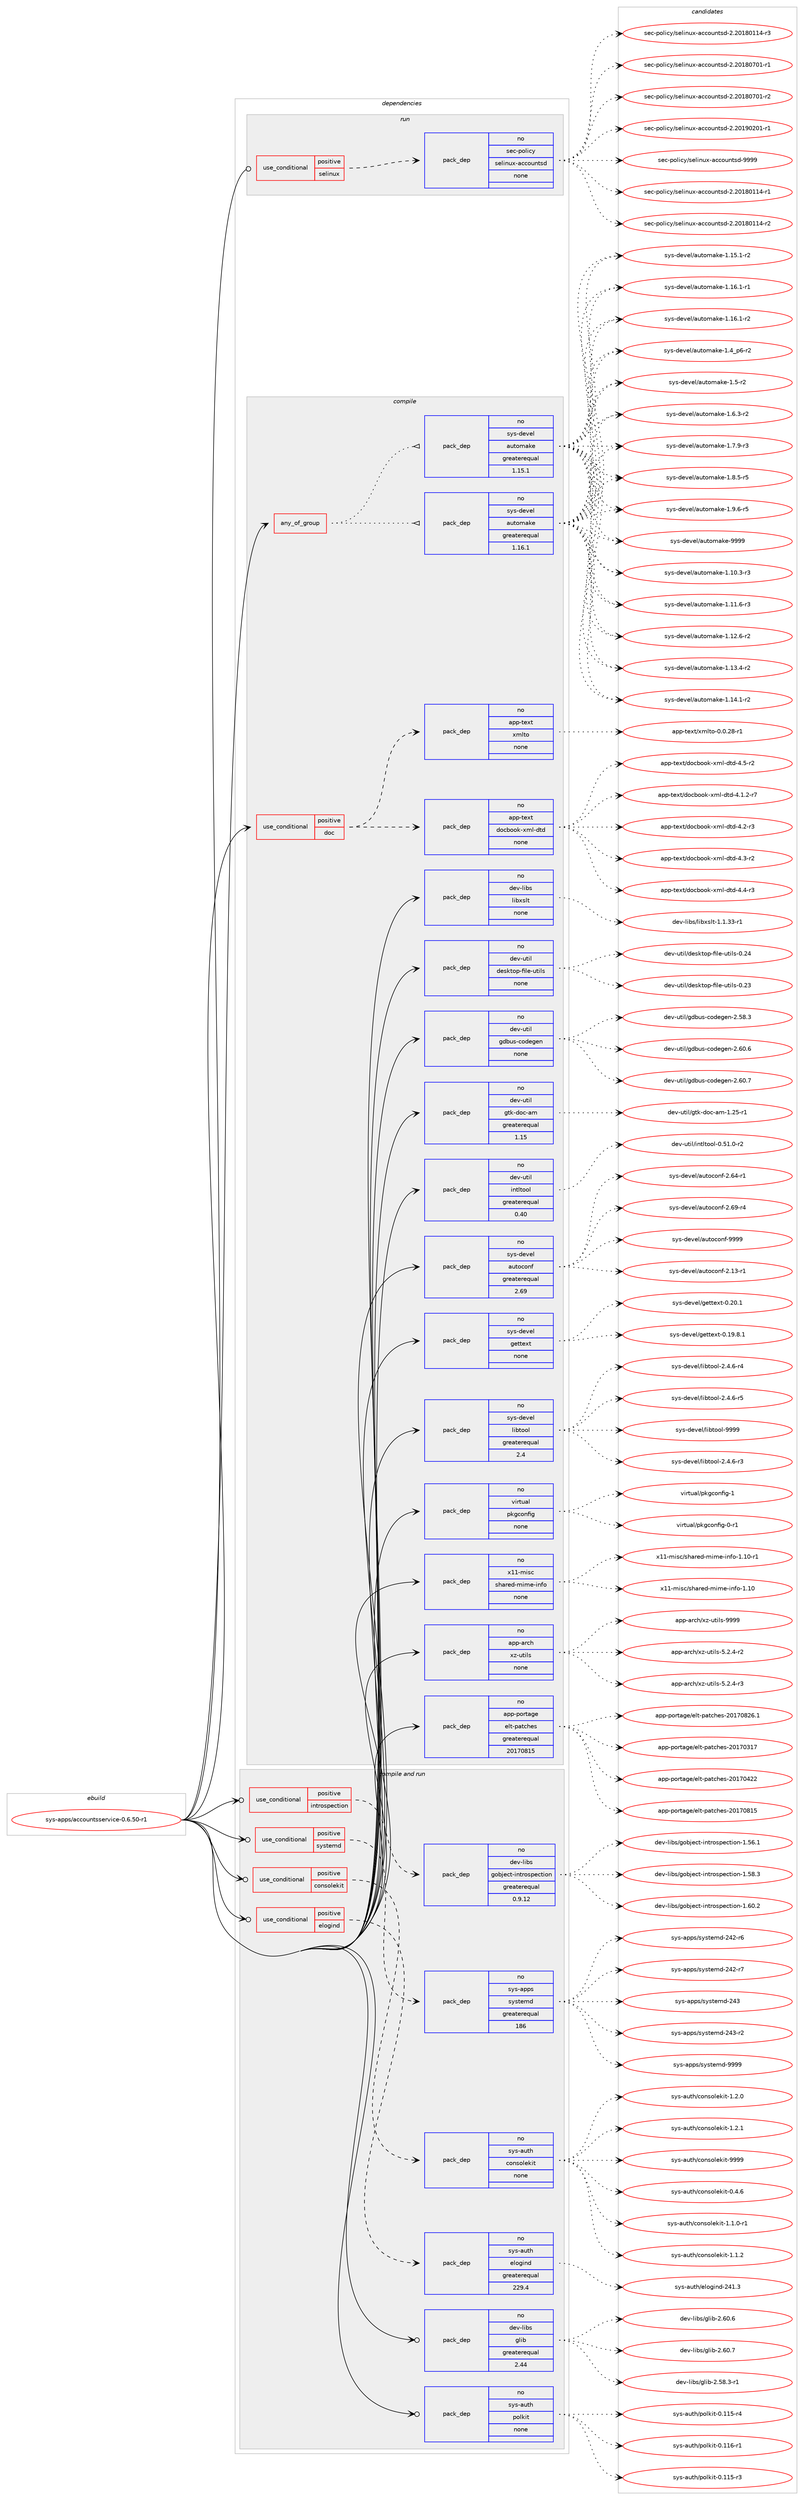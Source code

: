 digraph prolog {

# *************
# Graph options
# *************

newrank=true;
concentrate=true;
compound=true;
graph [rankdir=LR,fontname=Helvetica,fontsize=10,ranksep=1.5];#, ranksep=2.5, nodesep=0.2];
edge  [arrowhead=vee];
node  [fontname=Helvetica,fontsize=10];

# **********
# The ebuild
# **********

subgraph cluster_leftcol {
color=gray;
rank=same;
label=<<i>ebuild</i>>;
id [label="sys-apps/accountsservice-0.6.50-r1", color=red, width=4, href="../sys-apps/accountsservice-0.6.50-r1.svg"];
}

# ****************
# The dependencies
# ****************

subgraph cluster_midcol {
color=gray;
label=<<i>dependencies</i>>;
subgraph cluster_compile {
fillcolor="#eeeeee";
style=filled;
label=<<i>compile</i>>;
subgraph any14790 {
dependency873527 [label=<<TABLE BORDER="0" CELLBORDER="1" CELLSPACING="0" CELLPADDING="4"><TR><TD CELLPADDING="10">any_of_group</TD></TR></TABLE>>, shape=none, color=red];subgraph pack647975 {
dependency873528 [label=<<TABLE BORDER="0" CELLBORDER="1" CELLSPACING="0" CELLPADDING="4" WIDTH="220"><TR><TD ROWSPAN="6" CELLPADDING="30">pack_dep</TD></TR><TR><TD WIDTH="110">no</TD></TR><TR><TD>sys-devel</TD></TR><TR><TD>automake</TD></TR><TR><TD>greaterequal</TD></TR><TR><TD>1.16.1</TD></TR></TABLE>>, shape=none, color=blue];
}
dependency873527:e -> dependency873528:w [weight=20,style="dotted",arrowhead="oinv"];
subgraph pack647976 {
dependency873529 [label=<<TABLE BORDER="0" CELLBORDER="1" CELLSPACING="0" CELLPADDING="4" WIDTH="220"><TR><TD ROWSPAN="6" CELLPADDING="30">pack_dep</TD></TR><TR><TD WIDTH="110">no</TD></TR><TR><TD>sys-devel</TD></TR><TR><TD>automake</TD></TR><TR><TD>greaterequal</TD></TR><TR><TD>1.15.1</TD></TR></TABLE>>, shape=none, color=blue];
}
dependency873527:e -> dependency873529:w [weight=20,style="dotted",arrowhead="oinv"];
}
id:e -> dependency873527:w [weight=20,style="solid",arrowhead="vee"];
subgraph cond210250 {
dependency873530 [label=<<TABLE BORDER="0" CELLBORDER="1" CELLSPACING="0" CELLPADDING="4"><TR><TD ROWSPAN="3" CELLPADDING="10">use_conditional</TD></TR><TR><TD>positive</TD></TR><TR><TD>doc</TD></TR></TABLE>>, shape=none, color=red];
subgraph pack647977 {
dependency873531 [label=<<TABLE BORDER="0" CELLBORDER="1" CELLSPACING="0" CELLPADDING="4" WIDTH="220"><TR><TD ROWSPAN="6" CELLPADDING="30">pack_dep</TD></TR><TR><TD WIDTH="110">no</TD></TR><TR><TD>app-text</TD></TR><TR><TD>docbook-xml-dtd</TD></TR><TR><TD>none</TD></TR><TR><TD></TD></TR></TABLE>>, shape=none, color=blue];
}
dependency873530:e -> dependency873531:w [weight=20,style="dashed",arrowhead="vee"];
subgraph pack647978 {
dependency873532 [label=<<TABLE BORDER="0" CELLBORDER="1" CELLSPACING="0" CELLPADDING="4" WIDTH="220"><TR><TD ROWSPAN="6" CELLPADDING="30">pack_dep</TD></TR><TR><TD WIDTH="110">no</TD></TR><TR><TD>app-text</TD></TR><TR><TD>xmlto</TD></TR><TR><TD>none</TD></TR><TR><TD></TD></TR></TABLE>>, shape=none, color=blue];
}
dependency873530:e -> dependency873532:w [weight=20,style="dashed",arrowhead="vee"];
}
id:e -> dependency873530:w [weight=20,style="solid",arrowhead="vee"];
subgraph pack647979 {
dependency873533 [label=<<TABLE BORDER="0" CELLBORDER="1" CELLSPACING="0" CELLPADDING="4" WIDTH="220"><TR><TD ROWSPAN="6" CELLPADDING="30">pack_dep</TD></TR><TR><TD WIDTH="110">no</TD></TR><TR><TD>app-arch</TD></TR><TR><TD>xz-utils</TD></TR><TR><TD>none</TD></TR><TR><TD></TD></TR></TABLE>>, shape=none, color=blue];
}
id:e -> dependency873533:w [weight=20,style="solid",arrowhead="vee"];
subgraph pack647980 {
dependency873534 [label=<<TABLE BORDER="0" CELLBORDER="1" CELLSPACING="0" CELLPADDING="4" WIDTH="220"><TR><TD ROWSPAN="6" CELLPADDING="30">pack_dep</TD></TR><TR><TD WIDTH="110">no</TD></TR><TR><TD>app-portage</TD></TR><TR><TD>elt-patches</TD></TR><TR><TD>greaterequal</TD></TR><TR><TD>20170815</TD></TR></TABLE>>, shape=none, color=blue];
}
id:e -> dependency873534:w [weight=20,style="solid",arrowhead="vee"];
subgraph pack647981 {
dependency873535 [label=<<TABLE BORDER="0" CELLBORDER="1" CELLSPACING="0" CELLPADDING="4" WIDTH="220"><TR><TD ROWSPAN="6" CELLPADDING="30">pack_dep</TD></TR><TR><TD WIDTH="110">no</TD></TR><TR><TD>dev-libs</TD></TR><TR><TD>libxslt</TD></TR><TR><TD>none</TD></TR><TR><TD></TD></TR></TABLE>>, shape=none, color=blue];
}
id:e -> dependency873535:w [weight=20,style="solid",arrowhead="vee"];
subgraph pack647982 {
dependency873536 [label=<<TABLE BORDER="0" CELLBORDER="1" CELLSPACING="0" CELLPADDING="4" WIDTH="220"><TR><TD ROWSPAN="6" CELLPADDING="30">pack_dep</TD></TR><TR><TD WIDTH="110">no</TD></TR><TR><TD>dev-util</TD></TR><TR><TD>desktop-file-utils</TD></TR><TR><TD>none</TD></TR><TR><TD></TD></TR></TABLE>>, shape=none, color=blue];
}
id:e -> dependency873536:w [weight=20,style="solid",arrowhead="vee"];
subgraph pack647983 {
dependency873537 [label=<<TABLE BORDER="0" CELLBORDER="1" CELLSPACING="0" CELLPADDING="4" WIDTH="220"><TR><TD ROWSPAN="6" CELLPADDING="30">pack_dep</TD></TR><TR><TD WIDTH="110">no</TD></TR><TR><TD>dev-util</TD></TR><TR><TD>gdbus-codegen</TD></TR><TR><TD>none</TD></TR><TR><TD></TD></TR></TABLE>>, shape=none, color=blue];
}
id:e -> dependency873537:w [weight=20,style="solid",arrowhead="vee"];
subgraph pack647984 {
dependency873538 [label=<<TABLE BORDER="0" CELLBORDER="1" CELLSPACING="0" CELLPADDING="4" WIDTH="220"><TR><TD ROWSPAN="6" CELLPADDING="30">pack_dep</TD></TR><TR><TD WIDTH="110">no</TD></TR><TR><TD>dev-util</TD></TR><TR><TD>gtk-doc-am</TD></TR><TR><TD>greaterequal</TD></TR><TR><TD>1.15</TD></TR></TABLE>>, shape=none, color=blue];
}
id:e -> dependency873538:w [weight=20,style="solid",arrowhead="vee"];
subgraph pack647985 {
dependency873539 [label=<<TABLE BORDER="0" CELLBORDER="1" CELLSPACING="0" CELLPADDING="4" WIDTH="220"><TR><TD ROWSPAN="6" CELLPADDING="30">pack_dep</TD></TR><TR><TD WIDTH="110">no</TD></TR><TR><TD>dev-util</TD></TR><TR><TD>intltool</TD></TR><TR><TD>greaterequal</TD></TR><TR><TD>0.40</TD></TR></TABLE>>, shape=none, color=blue];
}
id:e -> dependency873539:w [weight=20,style="solid",arrowhead="vee"];
subgraph pack647986 {
dependency873540 [label=<<TABLE BORDER="0" CELLBORDER="1" CELLSPACING="0" CELLPADDING="4" WIDTH="220"><TR><TD ROWSPAN="6" CELLPADDING="30">pack_dep</TD></TR><TR><TD WIDTH="110">no</TD></TR><TR><TD>sys-devel</TD></TR><TR><TD>autoconf</TD></TR><TR><TD>greaterequal</TD></TR><TR><TD>2.69</TD></TR></TABLE>>, shape=none, color=blue];
}
id:e -> dependency873540:w [weight=20,style="solid",arrowhead="vee"];
subgraph pack647987 {
dependency873541 [label=<<TABLE BORDER="0" CELLBORDER="1" CELLSPACING="0" CELLPADDING="4" WIDTH="220"><TR><TD ROWSPAN="6" CELLPADDING="30">pack_dep</TD></TR><TR><TD WIDTH="110">no</TD></TR><TR><TD>sys-devel</TD></TR><TR><TD>gettext</TD></TR><TR><TD>none</TD></TR><TR><TD></TD></TR></TABLE>>, shape=none, color=blue];
}
id:e -> dependency873541:w [weight=20,style="solid",arrowhead="vee"];
subgraph pack647988 {
dependency873542 [label=<<TABLE BORDER="0" CELLBORDER="1" CELLSPACING="0" CELLPADDING="4" WIDTH="220"><TR><TD ROWSPAN="6" CELLPADDING="30">pack_dep</TD></TR><TR><TD WIDTH="110">no</TD></TR><TR><TD>sys-devel</TD></TR><TR><TD>libtool</TD></TR><TR><TD>greaterequal</TD></TR><TR><TD>2.4</TD></TR></TABLE>>, shape=none, color=blue];
}
id:e -> dependency873542:w [weight=20,style="solid",arrowhead="vee"];
subgraph pack647989 {
dependency873543 [label=<<TABLE BORDER="0" CELLBORDER="1" CELLSPACING="0" CELLPADDING="4" WIDTH="220"><TR><TD ROWSPAN="6" CELLPADDING="30">pack_dep</TD></TR><TR><TD WIDTH="110">no</TD></TR><TR><TD>virtual</TD></TR><TR><TD>pkgconfig</TD></TR><TR><TD>none</TD></TR><TR><TD></TD></TR></TABLE>>, shape=none, color=blue];
}
id:e -> dependency873543:w [weight=20,style="solid",arrowhead="vee"];
subgraph pack647990 {
dependency873544 [label=<<TABLE BORDER="0" CELLBORDER="1" CELLSPACING="0" CELLPADDING="4" WIDTH="220"><TR><TD ROWSPAN="6" CELLPADDING="30">pack_dep</TD></TR><TR><TD WIDTH="110">no</TD></TR><TR><TD>x11-misc</TD></TR><TR><TD>shared-mime-info</TD></TR><TR><TD>none</TD></TR><TR><TD></TD></TR></TABLE>>, shape=none, color=blue];
}
id:e -> dependency873544:w [weight=20,style="solid",arrowhead="vee"];
}
subgraph cluster_compileandrun {
fillcolor="#eeeeee";
style=filled;
label=<<i>compile and run</i>>;
subgraph cond210251 {
dependency873545 [label=<<TABLE BORDER="0" CELLBORDER="1" CELLSPACING="0" CELLPADDING="4"><TR><TD ROWSPAN="3" CELLPADDING="10">use_conditional</TD></TR><TR><TD>positive</TD></TR><TR><TD>consolekit</TD></TR></TABLE>>, shape=none, color=red];
subgraph pack647991 {
dependency873546 [label=<<TABLE BORDER="0" CELLBORDER="1" CELLSPACING="0" CELLPADDING="4" WIDTH="220"><TR><TD ROWSPAN="6" CELLPADDING="30">pack_dep</TD></TR><TR><TD WIDTH="110">no</TD></TR><TR><TD>sys-auth</TD></TR><TR><TD>consolekit</TD></TR><TR><TD>none</TD></TR><TR><TD></TD></TR></TABLE>>, shape=none, color=blue];
}
dependency873545:e -> dependency873546:w [weight=20,style="dashed",arrowhead="vee"];
}
id:e -> dependency873545:w [weight=20,style="solid",arrowhead="odotvee"];
subgraph cond210252 {
dependency873547 [label=<<TABLE BORDER="0" CELLBORDER="1" CELLSPACING="0" CELLPADDING="4"><TR><TD ROWSPAN="3" CELLPADDING="10">use_conditional</TD></TR><TR><TD>positive</TD></TR><TR><TD>elogind</TD></TR></TABLE>>, shape=none, color=red];
subgraph pack647992 {
dependency873548 [label=<<TABLE BORDER="0" CELLBORDER="1" CELLSPACING="0" CELLPADDING="4" WIDTH="220"><TR><TD ROWSPAN="6" CELLPADDING="30">pack_dep</TD></TR><TR><TD WIDTH="110">no</TD></TR><TR><TD>sys-auth</TD></TR><TR><TD>elogind</TD></TR><TR><TD>greaterequal</TD></TR><TR><TD>229.4</TD></TR></TABLE>>, shape=none, color=blue];
}
dependency873547:e -> dependency873548:w [weight=20,style="dashed",arrowhead="vee"];
}
id:e -> dependency873547:w [weight=20,style="solid",arrowhead="odotvee"];
subgraph cond210253 {
dependency873549 [label=<<TABLE BORDER="0" CELLBORDER="1" CELLSPACING="0" CELLPADDING="4"><TR><TD ROWSPAN="3" CELLPADDING="10">use_conditional</TD></TR><TR><TD>positive</TD></TR><TR><TD>introspection</TD></TR></TABLE>>, shape=none, color=red];
subgraph pack647993 {
dependency873550 [label=<<TABLE BORDER="0" CELLBORDER="1" CELLSPACING="0" CELLPADDING="4" WIDTH="220"><TR><TD ROWSPAN="6" CELLPADDING="30">pack_dep</TD></TR><TR><TD WIDTH="110">no</TD></TR><TR><TD>dev-libs</TD></TR><TR><TD>gobject-introspection</TD></TR><TR><TD>greaterequal</TD></TR><TR><TD>0.9.12</TD></TR></TABLE>>, shape=none, color=blue];
}
dependency873549:e -> dependency873550:w [weight=20,style="dashed",arrowhead="vee"];
}
id:e -> dependency873549:w [weight=20,style="solid",arrowhead="odotvee"];
subgraph cond210254 {
dependency873551 [label=<<TABLE BORDER="0" CELLBORDER="1" CELLSPACING="0" CELLPADDING="4"><TR><TD ROWSPAN="3" CELLPADDING="10">use_conditional</TD></TR><TR><TD>positive</TD></TR><TR><TD>systemd</TD></TR></TABLE>>, shape=none, color=red];
subgraph pack647994 {
dependency873552 [label=<<TABLE BORDER="0" CELLBORDER="1" CELLSPACING="0" CELLPADDING="4" WIDTH="220"><TR><TD ROWSPAN="6" CELLPADDING="30">pack_dep</TD></TR><TR><TD WIDTH="110">no</TD></TR><TR><TD>sys-apps</TD></TR><TR><TD>systemd</TD></TR><TR><TD>greaterequal</TD></TR><TR><TD>186</TD></TR></TABLE>>, shape=none, color=blue];
}
dependency873551:e -> dependency873552:w [weight=20,style="dashed",arrowhead="vee"];
}
id:e -> dependency873551:w [weight=20,style="solid",arrowhead="odotvee"];
subgraph pack647995 {
dependency873553 [label=<<TABLE BORDER="0" CELLBORDER="1" CELLSPACING="0" CELLPADDING="4" WIDTH="220"><TR><TD ROWSPAN="6" CELLPADDING="30">pack_dep</TD></TR><TR><TD WIDTH="110">no</TD></TR><TR><TD>dev-libs</TD></TR><TR><TD>glib</TD></TR><TR><TD>greaterequal</TD></TR><TR><TD>2.44</TD></TR></TABLE>>, shape=none, color=blue];
}
id:e -> dependency873553:w [weight=20,style="solid",arrowhead="odotvee"];
subgraph pack647996 {
dependency873554 [label=<<TABLE BORDER="0" CELLBORDER="1" CELLSPACING="0" CELLPADDING="4" WIDTH="220"><TR><TD ROWSPAN="6" CELLPADDING="30">pack_dep</TD></TR><TR><TD WIDTH="110">no</TD></TR><TR><TD>sys-auth</TD></TR><TR><TD>polkit</TD></TR><TR><TD>none</TD></TR><TR><TD></TD></TR></TABLE>>, shape=none, color=blue];
}
id:e -> dependency873554:w [weight=20,style="solid",arrowhead="odotvee"];
}
subgraph cluster_run {
fillcolor="#eeeeee";
style=filled;
label=<<i>run</i>>;
subgraph cond210255 {
dependency873555 [label=<<TABLE BORDER="0" CELLBORDER="1" CELLSPACING="0" CELLPADDING="4"><TR><TD ROWSPAN="3" CELLPADDING="10">use_conditional</TD></TR><TR><TD>positive</TD></TR><TR><TD>selinux</TD></TR></TABLE>>, shape=none, color=red];
subgraph pack647997 {
dependency873556 [label=<<TABLE BORDER="0" CELLBORDER="1" CELLSPACING="0" CELLPADDING="4" WIDTH="220"><TR><TD ROWSPAN="6" CELLPADDING="30">pack_dep</TD></TR><TR><TD WIDTH="110">no</TD></TR><TR><TD>sec-policy</TD></TR><TR><TD>selinux-accountsd</TD></TR><TR><TD>none</TD></TR><TR><TD></TD></TR></TABLE>>, shape=none, color=blue];
}
dependency873555:e -> dependency873556:w [weight=20,style="dashed",arrowhead="vee"];
}
id:e -> dependency873555:w [weight=20,style="solid",arrowhead="odot"];
}
}

# **************
# The candidates
# **************

subgraph cluster_choices {
rank=same;
color=gray;
label=<<i>candidates</i>>;

subgraph choice647975 {
color=black;
nodesep=1;
choice11512111545100101118101108479711711611110997107101454946494846514511451 [label="sys-devel/automake-1.10.3-r3", color=red, width=4,href="../sys-devel/automake-1.10.3-r3.svg"];
choice11512111545100101118101108479711711611110997107101454946494946544511451 [label="sys-devel/automake-1.11.6-r3", color=red, width=4,href="../sys-devel/automake-1.11.6-r3.svg"];
choice11512111545100101118101108479711711611110997107101454946495046544511450 [label="sys-devel/automake-1.12.6-r2", color=red, width=4,href="../sys-devel/automake-1.12.6-r2.svg"];
choice11512111545100101118101108479711711611110997107101454946495146524511450 [label="sys-devel/automake-1.13.4-r2", color=red, width=4,href="../sys-devel/automake-1.13.4-r2.svg"];
choice11512111545100101118101108479711711611110997107101454946495246494511450 [label="sys-devel/automake-1.14.1-r2", color=red, width=4,href="../sys-devel/automake-1.14.1-r2.svg"];
choice11512111545100101118101108479711711611110997107101454946495346494511450 [label="sys-devel/automake-1.15.1-r2", color=red, width=4,href="../sys-devel/automake-1.15.1-r2.svg"];
choice11512111545100101118101108479711711611110997107101454946495446494511449 [label="sys-devel/automake-1.16.1-r1", color=red, width=4,href="../sys-devel/automake-1.16.1-r1.svg"];
choice11512111545100101118101108479711711611110997107101454946495446494511450 [label="sys-devel/automake-1.16.1-r2", color=red, width=4,href="../sys-devel/automake-1.16.1-r2.svg"];
choice115121115451001011181011084797117116111109971071014549465295112544511450 [label="sys-devel/automake-1.4_p6-r2", color=red, width=4,href="../sys-devel/automake-1.4_p6-r2.svg"];
choice11512111545100101118101108479711711611110997107101454946534511450 [label="sys-devel/automake-1.5-r2", color=red, width=4,href="../sys-devel/automake-1.5-r2.svg"];
choice115121115451001011181011084797117116111109971071014549465446514511450 [label="sys-devel/automake-1.6.3-r2", color=red, width=4,href="../sys-devel/automake-1.6.3-r2.svg"];
choice115121115451001011181011084797117116111109971071014549465546574511451 [label="sys-devel/automake-1.7.9-r3", color=red, width=4,href="../sys-devel/automake-1.7.9-r3.svg"];
choice115121115451001011181011084797117116111109971071014549465646534511453 [label="sys-devel/automake-1.8.5-r5", color=red, width=4,href="../sys-devel/automake-1.8.5-r5.svg"];
choice115121115451001011181011084797117116111109971071014549465746544511453 [label="sys-devel/automake-1.9.6-r5", color=red, width=4,href="../sys-devel/automake-1.9.6-r5.svg"];
choice115121115451001011181011084797117116111109971071014557575757 [label="sys-devel/automake-9999", color=red, width=4,href="../sys-devel/automake-9999.svg"];
dependency873528:e -> choice11512111545100101118101108479711711611110997107101454946494846514511451:w [style=dotted,weight="100"];
dependency873528:e -> choice11512111545100101118101108479711711611110997107101454946494946544511451:w [style=dotted,weight="100"];
dependency873528:e -> choice11512111545100101118101108479711711611110997107101454946495046544511450:w [style=dotted,weight="100"];
dependency873528:e -> choice11512111545100101118101108479711711611110997107101454946495146524511450:w [style=dotted,weight="100"];
dependency873528:e -> choice11512111545100101118101108479711711611110997107101454946495246494511450:w [style=dotted,weight="100"];
dependency873528:e -> choice11512111545100101118101108479711711611110997107101454946495346494511450:w [style=dotted,weight="100"];
dependency873528:e -> choice11512111545100101118101108479711711611110997107101454946495446494511449:w [style=dotted,weight="100"];
dependency873528:e -> choice11512111545100101118101108479711711611110997107101454946495446494511450:w [style=dotted,weight="100"];
dependency873528:e -> choice115121115451001011181011084797117116111109971071014549465295112544511450:w [style=dotted,weight="100"];
dependency873528:e -> choice11512111545100101118101108479711711611110997107101454946534511450:w [style=dotted,weight="100"];
dependency873528:e -> choice115121115451001011181011084797117116111109971071014549465446514511450:w [style=dotted,weight="100"];
dependency873528:e -> choice115121115451001011181011084797117116111109971071014549465546574511451:w [style=dotted,weight="100"];
dependency873528:e -> choice115121115451001011181011084797117116111109971071014549465646534511453:w [style=dotted,weight="100"];
dependency873528:e -> choice115121115451001011181011084797117116111109971071014549465746544511453:w [style=dotted,weight="100"];
dependency873528:e -> choice115121115451001011181011084797117116111109971071014557575757:w [style=dotted,weight="100"];
}
subgraph choice647976 {
color=black;
nodesep=1;
choice11512111545100101118101108479711711611110997107101454946494846514511451 [label="sys-devel/automake-1.10.3-r3", color=red, width=4,href="../sys-devel/automake-1.10.3-r3.svg"];
choice11512111545100101118101108479711711611110997107101454946494946544511451 [label="sys-devel/automake-1.11.6-r3", color=red, width=4,href="../sys-devel/automake-1.11.6-r3.svg"];
choice11512111545100101118101108479711711611110997107101454946495046544511450 [label="sys-devel/automake-1.12.6-r2", color=red, width=4,href="../sys-devel/automake-1.12.6-r2.svg"];
choice11512111545100101118101108479711711611110997107101454946495146524511450 [label="sys-devel/automake-1.13.4-r2", color=red, width=4,href="../sys-devel/automake-1.13.4-r2.svg"];
choice11512111545100101118101108479711711611110997107101454946495246494511450 [label="sys-devel/automake-1.14.1-r2", color=red, width=4,href="../sys-devel/automake-1.14.1-r2.svg"];
choice11512111545100101118101108479711711611110997107101454946495346494511450 [label="sys-devel/automake-1.15.1-r2", color=red, width=4,href="../sys-devel/automake-1.15.1-r2.svg"];
choice11512111545100101118101108479711711611110997107101454946495446494511449 [label="sys-devel/automake-1.16.1-r1", color=red, width=4,href="../sys-devel/automake-1.16.1-r1.svg"];
choice11512111545100101118101108479711711611110997107101454946495446494511450 [label="sys-devel/automake-1.16.1-r2", color=red, width=4,href="../sys-devel/automake-1.16.1-r2.svg"];
choice115121115451001011181011084797117116111109971071014549465295112544511450 [label="sys-devel/automake-1.4_p6-r2", color=red, width=4,href="../sys-devel/automake-1.4_p6-r2.svg"];
choice11512111545100101118101108479711711611110997107101454946534511450 [label="sys-devel/automake-1.5-r2", color=red, width=4,href="../sys-devel/automake-1.5-r2.svg"];
choice115121115451001011181011084797117116111109971071014549465446514511450 [label="sys-devel/automake-1.6.3-r2", color=red, width=4,href="../sys-devel/automake-1.6.3-r2.svg"];
choice115121115451001011181011084797117116111109971071014549465546574511451 [label="sys-devel/automake-1.7.9-r3", color=red, width=4,href="../sys-devel/automake-1.7.9-r3.svg"];
choice115121115451001011181011084797117116111109971071014549465646534511453 [label="sys-devel/automake-1.8.5-r5", color=red, width=4,href="../sys-devel/automake-1.8.5-r5.svg"];
choice115121115451001011181011084797117116111109971071014549465746544511453 [label="sys-devel/automake-1.9.6-r5", color=red, width=4,href="../sys-devel/automake-1.9.6-r5.svg"];
choice115121115451001011181011084797117116111109971071014557575757 [label="sys-devel/automake-9999", color=red, width=4,href="../sys-devel/automake-9999.svg"];
dependency873529:e -> choice11512111545100101118101108479711711611110997107101454946494846514511451:w [style=dotted,weight="100"];
dependency873529:e -> choice11512111545100101118101108479711711611110997107101454946494946544511451:w [style=dotted,weight="100"];
dependency873529:e -> choice11512111545100101118101108479711711611110997107101454946495046544511450:w [style=dotted,weight="100"];
dependency873529:e -> choice11512111545100101118101108479711711611110997107101454946495146524511450:w [style=dotted,weight="100"];
dependency873529:e -> choice11512111545100101118101108479711711611110997107101454946495246494511450:w [style=dotted,weight="100"];
dependency873529:e -> choice11512111545100101118101108479711711611110997107101454946495346494511450:w [style=dotted,weight="100"];
dependency873529:e -> choice11512111545100101118101108479711711611110997107101454946495446494511449:w [style=dotted,weight="100"];
dependency873529:e -> choice11512111545100101118101108479711711611110997107101454946495446494511450:w [style=dotted,weight="100"];
dependency873529:e -> choice115121115451001011181011084797117116111109971071014549465295112544511450:w [style=dotted,weight="100"];
dependency873529:e -> choice11512111545100101118101108479711711611110997107101454946534511450:w [style=dotted,weight="100"];
dependency873529:e -> choice115121115451001011181011084797117116111109971071014549465446514511450:w [style=dotted,weight="100"];
dependency873529:e -> choice115121115451001011181011084797117116111109971071014549465546574511451:w [style=dotted,weight="100"];
dependency873529:e -> choice115121115451001011181011084797117116111109971071014549465646534511453:w [style=dotted,weight="100"];
dependency873529:e -> choice115121115451001011181011084797117116111109971071014549465746544511453:w [style=dotted,weight="100"];
dependency873529:e -> choice115121115451001011181011084797117116111109971071014557575757:w [style=dotted,weight="100"];
}
subgraph choice647977 {
color=black;
nodesep=1;
choice971121124511610112011647100111999811111110745120109108451001161004552464946504511455 [label="app-text/docbook-xml-dtd-4.1.2-r7", color=red, width=4,href="../app-text/docbook-xml-dtd-4.1.2-r7.svg"];
choice97112112451161011201164710011199981111111074512010910845100116100455246504511451 [label="app-text/docbook-xml-dtd-4.2-r3", color=red, width=4,href="../app-text/docbook-xml-dtd-4.2-r3.svg"];
choice97112112451161011201164710011199981111111074512010910845100116100455246514511450 [label="app-text/docbook-xml-dtd-4.3-r2", color=red, width=4,href="../app-text/docbook-xml-dtd-4.3-r2.svg"];
choice97112112451161011201164710011199981111111074512010910845100116100455246524511451 [label="app-text/docbook-xml-dtd-4.4-r3", color=red, width=4,href="../app-text/docbook-xml-dtd-4.4-r3.svg"];
choice97112112451161011201164710011199981111111074512010910845100116100455246534511450 [label="app-text/docbook-xml-dtd-4.5-r2", color=red, width=4,href="../app-text/docbook-xml-dtd-4.5-r2.svg"];
dependency873531:e -> choice971121124511610112011647100111999811111110745120109108451001161004552464946504511455:w [style=dotted,weight="100"];
dependency873531:e -> choice97112112451161011201164710011199981111111074512010910845100116100455246504511451:w [style=dotted,weight="100"];
dependency873531:e -> choice97112112451161011201164710011199981111111074512010910845100116100455246514511450:w [style=dotted,weight="100"];
dependency873531:e -> choice97112112451161011201164710011199981111111074512010910845100116100455246524511451:w [style=dotted,weight="100"];
dependency873531:e -> choice97112112451161011201164710011199981111111074512010910845100116100455246534511450:w [style=dotted,weight="100"];
}
subgraph choice647978 {
color=black;
nodesep=1;
choice971121124511610112011647120109108116111454846484650564511449 [label="app-text/xmlto-0.0.28-r1", color=red, width=4,href="../app-text/xmlto-0.0.28-r1.svg"];
dependency873532:e -> choice971121124511610112011647120109108116111454846484650564511449:w [style=dotted,weight="100"];
}
subgraph choice647979 {
color=black;
nodesep=1;
choice9711211245971149910447120122451171161051081154553465046524511450 [label="app-arch/xz-utils-5.2.4-r2", color=red, width=4,href="../app-arch/xz-utils-5.2.4-r2.svg"];
choice9711211245971149910447120122451171161051081154553465046524511451 [label="app-arch/xz-utils-5.2.4-r3", color=red, width=4,href="../app-arch/xz-utils-5.2.4-r3.svg"];
choice9711211245971149910447120122451171161051081154557575757 [label="app-arch/xz-utils-9999", color=red, width=4,href="../app-arch/xz-utils-9999.svg"];
dependency873533:e -> choice9711211245971149910447120122451171161051081154553465046524511450:w [style=dotted,weight="100"];
dependency873533:e -> choice9711211245971149910447120122451171161051081154553465046524511451:w [style=dotted,weight="100"];
dependency873533:e -> choice9711211245971149910447120122451171161051081154557575757:w [style=dotted,weight="100"];
}
subgraph choice647980 {
color=black;
nodesep=1;
choice97112112451121111141169710310147101108116451129711699104101115455048495548514955 [label="app-portage/elt-patches-20170317", color=red, width=4,href="../app-portage/elt-patches-20170317.svg"];
choice97112112451121111141169710310147101108116451129711699104101115455048495548525050 [label="app-portage/elt-patches-20170422", color=red, width=4,href="../app-portage/elt-patches-20170422.svg"];
choice97112112451121111141169710310147101108116451129711699104101115455048495548564953 [label="app-portage/elt-patches-20170815", color=red, width=4,href="../app-portage/elt-patches-20170815.svg"];
choice971121124511211111411697103101471011081164511297116991041011154550484955485650544649 [label="app-portage/elt-patches-20170826.1", color=red, width=4,href="../app-portage/elt-patches-20170826.1.svg"];
dependency873534:e -> choice97112112451121111141169710310147101108116451129711699104101115455048495548514955:w [style=dotted,weight="100"];
dependency873534:e -> choice97112112451121111141169710310147101108116451129711699104101115455048495548525050:w [style=dotted,weight="100"];
dependency873534:e -> choice97112112451121111141169710310147101108116451129711699104101115455048495548564953:w [style=dotted,weight="100"];
dependency873534:e -> choice971121124511211111411697103101471011081164511297116991041011154550484955485650544649:w [style=dotted,weight="100"];
}
subgraph choice647981 {
color=black;
nodesep=1;
choice10010111845108105981154710810598120115108116454946494651514511449 [label="dev-libs/libxslt-1.1.33-r1", color=red, width=4,href="../dev-libs/libxslt-1.1.33-r1.svg"];
dependency873535:e -> choice10010111845108105981154710810598120115108116454946494651514511449:w [style=dotted,weight="100"];
}
subgraph choice647982 {
color=black;
nodesep=1;
choice100101118451171161051084710010111510711611111245102105108101451171161051081154548465051 [label="dev-util/desktop-file-utils-0.23", color=red, width=4,href="../dev-util/desktop-file-utils-0.23.svg"];
choice100101118451171161051084710010111510711611111245102105108101451171161051081154548465052 [label="dev-util/desktop-file-utils-0.24", color=red, width=4,href="../dev-util/desktop-file-utils-0.24.svg"];
dependency873536:e -> choice100101118451171161051084710010111510711611111245102105108101451171161051081154548465051:w [style=dotted,weight="100"];
dependency873536:e -> choice100101118451171161051084710010111510711611111245102105108101451171161051081154548465052:w [style=dotted,weight="100"];
}
subgraph choice647983 {
color=black;
nodesep=1;
choice100101118451171161051084710310098117115459911110010110310111045504653564651 [label="dev-util/gdbus-codegen-2.58.3", color=red, width=4,href="../dev-util/gdbus-codegen-2.58.3.svg"];
choice100101118451171161051084710310098117115459911110010110310111045504654484654 [label="dev-util/gdbus-codegen-2.60.6", color=red, width=4,href="../dev-util/gdbus-codegen-2.60.6.svg"];
choice100101118451171161051084710310098117115459911110010110310111045504654484655 [label="dev-util/gdbus-codegen-2.60.7", color=red, width=4,href="../dev-util/gdbus-codegen-2.60.7.svg"];
dependency873537:e -> choice100101118451171161051084710310098117115459911110010110310111045504653564651:w [style=dotted,weight="100"];
dependency873537:e -> choice100101118451171161051084710310098117115459911110010110310111045504654484654:w [style=dotted,weight="100"];
dependency873537:e -> choice100101118451171161051084710310098117115459911110010110310111045504654484655:w [style=dotted,weight="100"];
}
subgraph choice647984 {
color=black;
nodesep=1;
choice10010111845117116105108471031161074510011199459710945494650534511449 [label="dev-util/gtk-doc-am-1.25-r1", color=red, width=4,href="../dev-util/gtk-doc-am-1.25-r1.svg"];
dependency873538:e -> choice10010111845117116105108471031161074510011199459710945494650534511449:w [style=dotted,weight="100"];
}
subgraph choice647985 {
color=black;
nodesep=1;
choice1001011184511711610510847105110116108116111111108454846534946484511450 [label="dev-util/intltool-0.51.0-r2", color=red, width=4,href="../dev-util/intltool-0.51.0-r2.svg"];
dependency873539:e -> choice1001011184511711610510847105110116108116111111108454846534946484511450:w [style=dotted,weight="100"];
}
subgraph choice647986 {
color=black;
nodesep=1;
choice1151211154510010111810110847971171161119911111010245504649514511449 [label="sys-devel/autoconf-2.13-r1", color=red, width=4,href="../sys-devel/autoconf-2.13-r1.svg"];
choice1151211154510010111810110847971171161119911111010245504654524511449 [label="sys-devel/autoconf-2.64-r1", color=red, width=4,href="../sys-devel/autoconf-2.64-r1.svg"];
choice1151211154510010111810110847971171161119911111010245504654574511452 [label="sys-devel/autoconf-2.69-r4", color=red, width=4,href="../sys-devel/autoconf-2.69-r4.svg"];
choice115121115451001011181011084797117116111991111101024557575757 [label="sys-devel/autoconf-9999", color=red, width=4,href="../sys-devel/autoconf-9999.svg"];
dependency873540:e -> choice1151211154510010111810110847971171161119911111010245504649514511449:w [style=dotted,weight="100"];
dependency873540:e -> choice1151211154510010111810110847971171161119911111010245504654524511449:w [style=dotted,weight="100"];
dependency873540:e -> choice1151211154510010111810110847971171161119911111010245504654574511452:w [style=dotted,weight="100"];
dependency873540:e -> choice115121115451001011181011084797117116111991111101024557575757:w [style=dotted,weight="100"];
}
subgraph choice647987 {
color=black;
nodesep=1;
choice1151211154510010111810110847103101116116101120116454846495746564649 [label="sys-devel/gettext-0.19.8.1", color=red, width=4,href="../sys-devel/gettext-0.19.8.1.svg"];
choice115121115451001011181011084710310111611610112011645484650484649 [label="sys-devel/gettext-0.20.1", color=red, width=4,href="../sys-devel/gettext-0.20.1.svg"];
dependency873541:e -> choice1151211154510010111810110847103101116116101120116454846495746564649:w [style=dotted,weight="100"];
dependency873541:e -> choice115121115451001011181011084710310111611610112011645484650484649:w [style=dotted,weight="100"];
}
subgraph choice647988 {
color=black;
nodesep=1;
choice1151211154510010111810110847108105981161111111084550465246544511451 [label="sys-devel/libtool-2.4.6-r3", color=red, width=4,href="../sys-devel/libtool-2.4.6-r3.svg"];
choice1151211154510010111810110847108105981161111111084550465246544511452 [label="sys-devel/libtool-2.4.6-r4", color=red, width=4,href="../sys-devel/libtool-2.4.6-r4.svg"];
choice1151211154510010111810110847108105981161111111084550465246544511453 [label="sys-devel/libtool-2.4.6-r5", color=red, width=4,href="../sys-devel/libtool-2.4.6-r5.svg"];
choice1151211154510010111810110847108105981161111111084557575757 [label="sys-devel/libtool-9999", color=red, width=4,href="../sys-devel/libtool-9999.svg"];
dependency873542:e -> choice1151211154510010111810110847108105981161111111084550465246544511451:w [style=dotted,weight="100"];
dependency873542:e -> choice1151211154510010111810110847108105981161111111084550465246544511452:w [style=dotted,weight="100"];
dependency873542:e -> choice1151211154510010111810110847108105981161111111084550465246544511453:w [style=dotted,weight="100"];
dependency873542:e -> choice1151211154510010111810110847108105981161111111084557575757:w [style=dotted,weight="100"];
}
subgraph choice647989 {
color=black;
nodesep=1;
choice11810511411611797108471121071039911111010210510345484511449 [label="virtual/pkgconfig-0-r1", color=red, width=4,href="../virtual/pkgconfig-0-r1.svg"];
choice1181051141161179710847112107103991111101021051034549 [label="virtual/pkgconfig-1", color=red, width=4,href="../virtual/pkgconfig-1.svg"];
dependency873543:e -> choice11810511411611797108471121071039911111010210510345484511449:w [style=dotted,weight="100"];
dependency873543:e -> choice1181051141161179710847112107103991111101021051034549:w [style=dotted,weight="100"];
}
subgraph choice647990 {
color=black;
nodesep=1;
choice12049494510910511599471151049711410110045109105109101451051101021114549464948 [label="x11-misc/shared-mime-info-1.10", color=red, width=4,href="../x11-misc/shared-mime-info-1.10.svg"];
choice120494945109105115994711510497114101100451091051091014510511010211145494649484511449 [label="x11-misc/shared-mime-info-1.10-r1", color=red, width=4,href="../x11-misc/shared-mime-info-1.10-r1.svg"];
dependency873544:e -> choice12049494510910511599471151049711410110045109105109101451051101021114549464948:w [style=dotted,weight="100"];
dependency873544:e -> choice120494945109105115994711510497114101100451091051091014510511010211145494649484511449:w [style=dotted,weight="100"];
}
subgraph choice647991 {
color=black;
nodesep=1;
choice11512111545971171161044799111110115111108101107105116454846524654 [label="sys-auth/consolekit-0.4.6", color=red, width=4,href="../sys-auth/consolekit-0.4.6.svg"];
choice115121115459711711610447991111101151111081011071051164549464946484511449 [label="sys-auth/consolekit-1.1.0-r1", color=red, width=4,href="../sys-auth/consolekit-1.1.0-r1.svg"];
choice11512111545971171161044799111110115111108101107105116454946494650 [label="sys-auth/consolekit-1.1.2", color=red, width=4,href="../sys-auth/consolekit-1.1.2.svg"];
choice11512111545971171161044799111110115111108101107105116454946504648 [label="sys-auth/consolekit-1.2.0", color=red, width=4,href="../sys-auth/consolekit-1.2.0.svg"];
choice11512111545971171161044799111110115111108101107105116454946504649 [label="sys-auth/consolekit-1.2.1", color=red, width=4,href="../sys-auth/consolekit-1.2.1.svg"];
choice115121115459711711610447991111101151111081011071051164557575757 [label="sys-auth/consolekit-9999", color=red, width=4,href="../sys-auth/consolekit-9999.svg"];
dependency873546:e -> choice11512111545971171161044799111110115111108101107105116454846524654:w [style=dotted,weight="100"];
dependency873546:e -> choice115121115459711711610447991111101151111081011071051164549464946484511449:w [style=dotted,weight="100"];
dependency873546:e -> choice11512111545971171161044799111110115111108101107105116454946494650:w [style=dotted,weight="100"];
dependency873546:e -> choice11512111545971171161044799111110115111108101107105116454946504648:w [style=dotted,weight="100"];
dependency873546:e -> choice11512111545971171161044799111110115111108101107105116454946504649:w [style=dotted,weight="100"];
dependency873546:e -> choice115121115459711711610447991111101151111081011071051164557575757:w [style=dotted,weight="100"];
}
subgraph choice647992 {
color=black;
nodesep=1;
choice115121115459711711610447101108111103105110100455052494651 [label="sys-auth/elogind-241.3", color=red, width=4,href="../sys-auth/elogind-241.3.svg"];
dependency873548:e -> choice115121115459711711610447101108111103105110100455052494651:w [style=dotted,weight="100"];
}
subgraph choice647993 {
color=black;
nodesep=1;
choice1001011184510810598115471031119810610199116451051101161141111151121019911610511111045494653544649 [label="dev-libs/gobject-introspection-1.56.1", color=red, width=4,href="../dev-libs/gobject-introspection-1.56.1.svg"];
choice1001011184510810598115471031119810610199116451051101161141111151121019911610511111045494653564651 [label="dev-libs/gobject-introspection-1.58.3", color=red, width=4,href="../dev-libs/gobject-introspection-1.58.3.svg"];
choice1001011184510810598115471031119810610199116451051101161141111151121019911610511111045494654484650 [label="dev-libs/gobject-introspection-1.60.2", color=red, width=4,href="../dev-libs/gobject-introspection-1.60.2.svg"];
dependency873550:e -> choice1001011184510810598115471031119810610199116451051101161141111151121019911610511111045494653544649:w [style=dotted,weight="100"];
dependency873550:e -> choice1001011184510810598115471031119810610199116451051101161141111151121019911610511111045494653564651:w [style=dotted,weight="100"];
dependency873550:e -> choice1001011184510810598115471031119810610199116451051101161141111151121019911610511111045494654484650:w [style=dotted,weight="100"];
}
subgraph choice647994 {
color=black;
nodesep=1;
choice115121115459711211211547115121115116101109100455052504511454 [label="sys-apps/systemd-242-r6", color=red, width=4,href="../sys-apps/systemd-242-r6.svg"];
choice115121115459711211211547115121115116101109100455052504511455 [label="sys-apps/systemd-242-r7", color=red, width=4,href="../sys-apps/systemd-242-r7.svg"];
choice11512111545971121121154711512111511610110910045505251 [label="sys-apps/systemd-243", color=red, width=4,href="../sys-apps/systemd-243.svg"];
choice115121115459711211211547115121115116101109100455052514511450 [label="sys-apps/systemd-243-r2", color=red, width=4,href="../sys-apps/systemd-243-r2.svg"];
choice1151211154597112112115471151211151161011091004557575757 [label="sys-apps/systemd-9999", color=red, width=4,href="../sys-apps/systemd-9999.svg"];
dependency873552:e -> choice115121115459711211211547115121115116101109100455052504511454:w [style=dotted,weight="100"];
dependency873552:e -> choice115121115459711211211547115121115116101109100455052504511455:w [style=dotted,weight="100"];
dependency873552:e -> choice11512111545971121121154711512111511610110910045505251:w [style=dotted,weight="100"];
dependency873552:e -> choice115121115459711211211547115121115116101109100455052514511450:w [style=dotted,weight="100"];
dependency873552:e -> choice1151211154597112112115471151211151161011091004557575757:w [style=dotted,weight="100"];
}
subgraph choice647995 {
color=black;
nodesep=1;
choice10010111845108105981154710310810598455046535646514511449 [label="dev-libs/glib-2.58.3-r1", color=red, width=4,href="../dev-libs/glib-2.58.3-r1.svg"];
choice1001011184510810598115471031081059845504654484654 [label="dev-libs/glib-2.60.6", color=red, width=4,href="../dev-libs/glib-2.60.6.svg"];
choice1001011184510810598115471031081059845504654484655 [label="dev-libs/glib-2.60.7", color=red, width=4,href="../dev-libs/glib-2.60.7.svg"];
dependency873553:e -> choice10010111845108105981154710310810598455046535646514511449:w [style=dotted,weight="100"];
dependency873553:e -> choice1001011184510810598115471031081059845504654484654:w [style=dotted,weight="100"];
dependency873553:e -> choice1001011184510810598115471031081059845504654484655:w [style=dotted,weight="100"];
}
subgraph choice647996 {
color=black;
nodesep=1;
choice1151211154597117116104471121111081071051164548464949534511451 [label="sys-auth/polkit-0.115-r3", color=red, width=4,href="../sys-auth/polkit-0.115-r3.svg"];
choice1151211154597117116104471121111081071051164548464949534511452 [label="sys-auth/polkit-0.115-r4", color=red, width=4,href="../sys-auth/polkit-0.115-r4.svg"];
choice1151211154597117116104471121111081071051164548464949544511449 [label="sys-auth/polkit-0.116-r1", color=red, width=4,href="../sys-auth/polkit-0.116-r1.svg"];
dependency873554:e -> choice1151211154597117116104471121111081071051164548464949534511451:w [style=dotted,weight="100"];
dependency873554:e -> choice1151211154597117116104471121111081071051164548464949534511452:w [style=dotted,weight="100"];
dependency873554:e -> choice1151211154597117116104471121111081071051164548464949544511449:w [style=dotted,weight="100"];
}
subgraph choice647997 {
color=black;
nodesep=1;
choice115101994511211110810599121471151011081051101171204597999911111711011611510045504650484956484949524511449 [label="sec-policy/selinux-accountsd-2.20180114-r1", color=red, width=4,href="../sec-policy/selinux-accountsd-2.20180114-r1.svg"];
choice115101994511211110810599121471151011081051101171204597999911111711011611510045504650484956484949524511450 [label="sec-policy/selinux-accountsd-2.20180114-r2", color=red, width=4,href="../sec-policy/selinux-accountsd-2.20180114-r2.svg"];
choice115101994511211110810599121471151011081051101171204597999911111711011611510045504650484956484949524511451 [label="sec-policy/selinux-accountsd-2.20180114-r3", color=red, width=4,href="../sec-policy/selinux-accountsd-2.20180114-r3.svg"];
choice115101994511211110810599121471151011081051101171204597999911111711011611510045504650484956485548494511449 [label="sec-policy/selinux-accountsd-2.20180701-r1", color=red, width=4,href="../sec-policy/selinux-accountsd-2.20180701-r1.svg"];
choice115101994511211110810599121471151011081051101171204597999911111711011611510045504650484956485548494511450 [label="sec-policy/selinux-accountsd-2.20180701-r2", color=red, width=4,href="../sec-policy/selinux-accountsd-2.20180701-r2.svg"];
choice115101994511211110810599121471151011081051101171204597999911111711011611510045504650484957485048494511449 [label="sec-policy/selinux-accountsd-2.20190201-r1", color=red, width=4,href="../sec-policy/selinux-accountsd-2.20190201-r1.svg"];
choice11510199451121111081059912147115101108105110117120459799991111171101161151004557575757 [label="sec-policy/selinux-accountsd-9999", color=red, width=4,href="../sec-policy/selinux-accountsd-9999.svg"];
dependency873556:e -> choice115101994511211110810599121471151011081051101171204597999911111711011611510045504650484956484949524511449:w [style=dotted,weight="100"];
dependency873556:e -> choice115101994511211110810599121471151011081051101171204597999911111711011611510045504650484956484949524511450:w [style=dotted,weight="100"];
dependency873556:e -> choice115101994511211110810599121471151011081051101171204597999911111711011611510045504650484956484949524511451:w [style=dotted,weight="100"];
dependency873556:e -> choice115101994511211110810599121471151011081051101171204597999911111711011611510045504650484956485548494511449:w [style=dotted,weight="100"];
dependency873556:e -> choice115101994511211110810599121471151011081051101171204597999911111711011611510045504650484956485548494511450:w [style=dotted,weight="100"];
dependency873556:e -> choice115101994511211110810599121471151011081051101171204597999911111711011611510045504650484957485048494511449:w [style=dotted,weight="100"];
dependency873556:e -> choice11510199451121111081059912147115101108105110117120459799991111171101161151004557575757:w [style=dotted,weight="100"];
}
}

}
